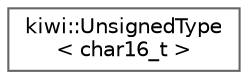 digraph "Graphical Class Hierarchy"
{
 // LATEX_PDF_SIZE
  bgcolor="transparent";
  edge [fontname=Helvetica,fontsize=10,labelfontname=Helvetica,labelfontsize=10];
  node [fontname=Helvetica,fontsize=10,shape=box,height=0.2,width=0.4];
  rankdir="LR";
  Node0 [id="Node000000",label="kiwi::UnsignedType\l\< char16_t \>",height=0.2,width=0.4,color="grey40", fillcolor="white", style="filled",URL="$structkiwi_1_1UnsignedType_3_01char16__t_01_4.html",tooltip=" "];
}
